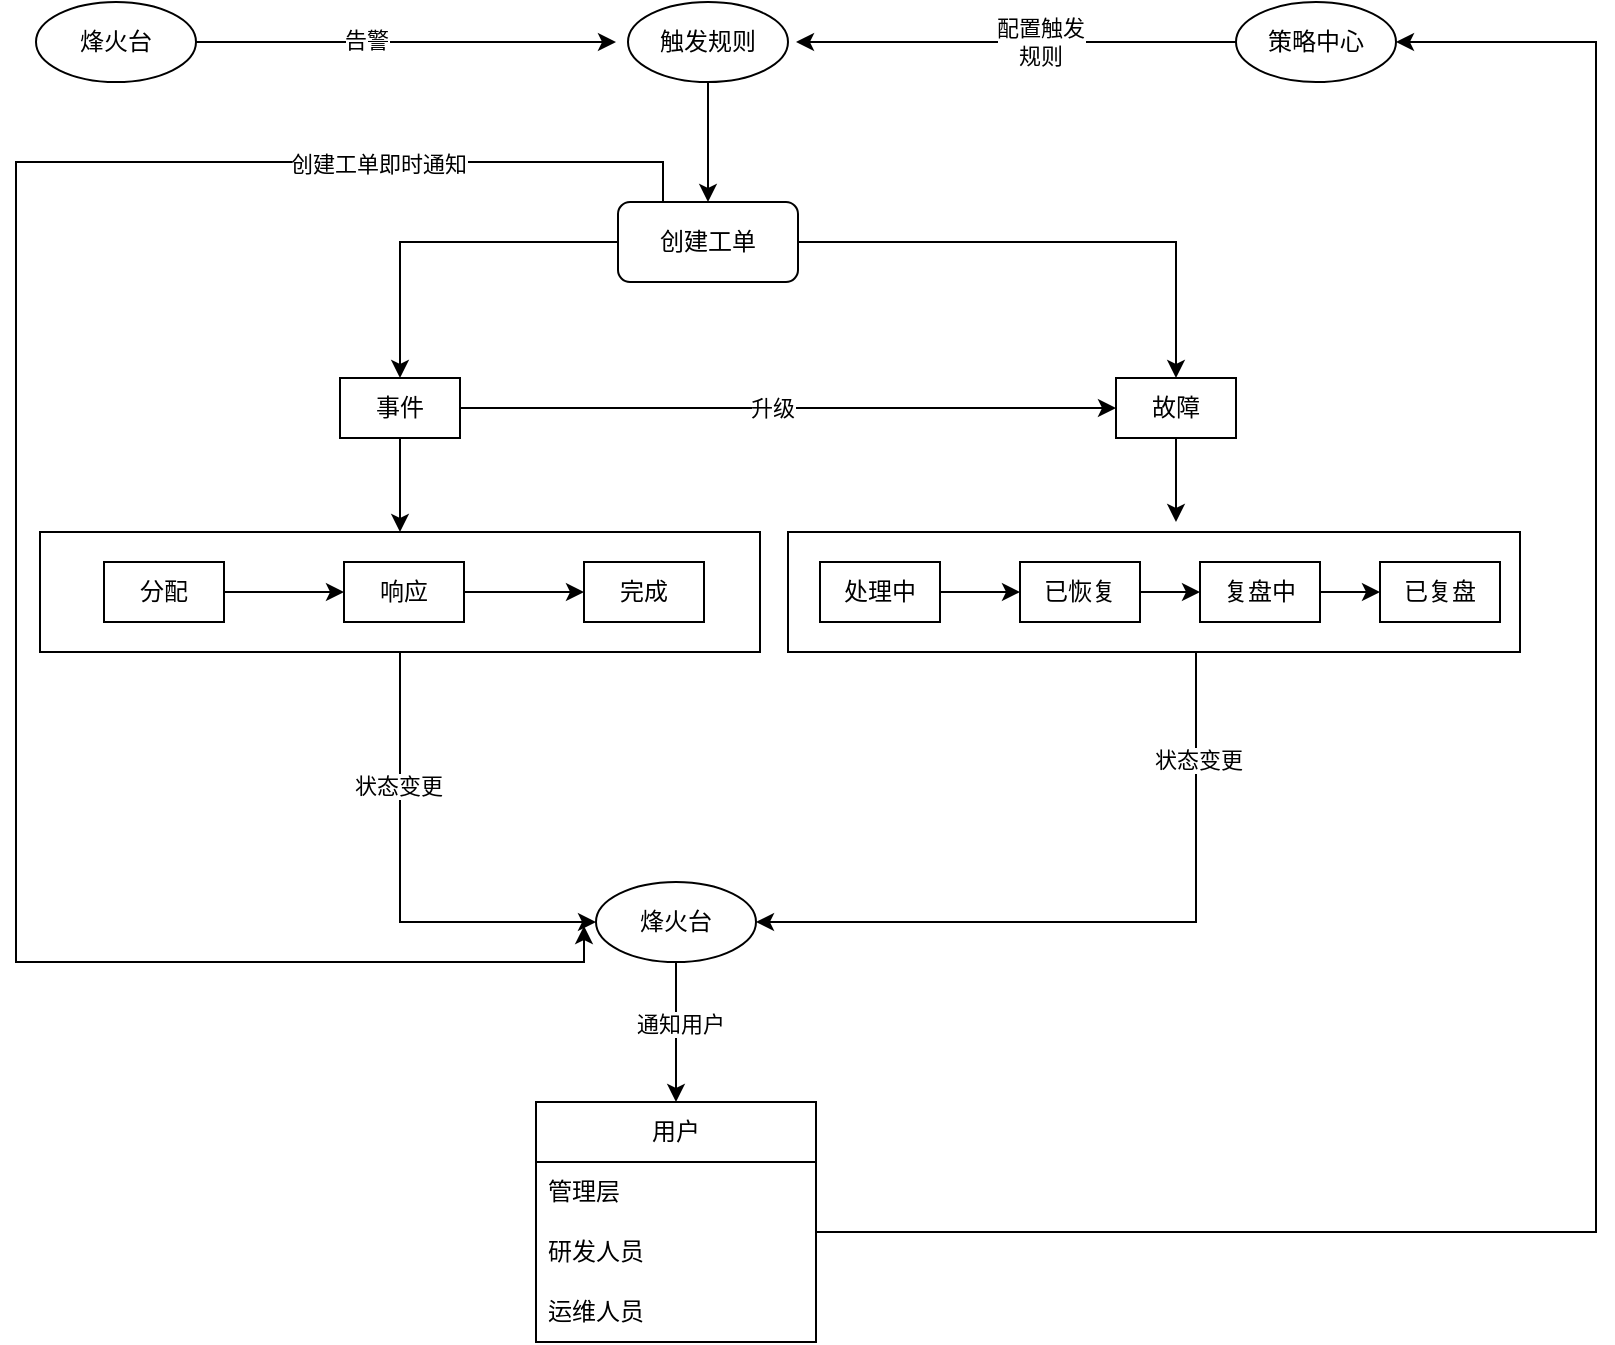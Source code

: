 <mxfile version="21.6.7" type="github">
  <diagram name="第 1 页" id="-WIHNXKfvVTFxInO3pld">
    <mxGraphModel dx="1434" dy="768" grid="1" gridSize="10" guides="1" tooltips="1" connect="1" arrows="1" fold="1" page="1" pageScale="1" pageWidth="827" pageHeight="1169" math="0" shadow="0">
      <root>
        <mxCell id="0" />
        <mxCell id="1" parent="0" />
        <mxCell id="OSD-rZQ_V-XbJ5NN2biw-43" value="用户" style="swimlane;fontStyle=0;childLayout=stackLayout;horizontal=1;startSize=30;horizontalStack=0;resizeParent=1;resizeParentMax=0;resizeLast=0;collapsible=1;marginBottom=0;whiteSpace=wrap;html=1;" parent="1" vertex="1">
          <mxGeometry x="280" y="570" width="140" height="120" as="geometry">
            <mxRectangle x="430" y="370" width="60" height="30" as="alternateBounds" />
          </mxGeometry>
        </mxCell>
        <mxCell id="OSD-rZQ_V-XbJ5NN2biw-44" value="管理层" style="text;strokeColor=none;fillColor=none;align=left;verticalAlign=middle;spacingLeft=4;spacingRight=4;overflow=hidden;points=[[0,0.5],[1,0.5]];portConstraint=eastwest;rotatable=0;whiteSpace=wrap;html=1;" parent="OSD-rZQ_V-XbJ5NN2biw-43" vertex="1">
          <mxGeometry y="30" width="140" height="30" as="geometry" />
        </mxCell>
        <mxCell id="OSD-rZQ_V-XbJ5NN2biw-45" value="研发人员" style="text;strokeColor=none;fillColor=none;align=left;verticalAlign=middle;spacingLeft=4;spacingRight=4;overflow=hidden;points=[[0,0.5],[1,0.5]];portConstraint=eastwest;rotatable=0;whiteSpace=wrap;html=1;" parent="OSD-rZQ_V-XbJ5NN2biw-43" vertex="1">
          <mxGeometry y="60" width="140" height="30" as="geometry" />
        </mxCell>
        <mxCell id="OSD-rZQ_V-XbJ5NN2biw-46" value="运维人员" style="text;strokeColor=none;fillColor=none;align=left;verticalAlign=middle;spacingLeft=4;spacingRight=4;overflow=hidden;points=[[0,0.5],[1,0.5]];portConstraint=eastwest;rotatable=0;whiteSpace=wrap;html=1;" parent="OSD-rZQ_V-XbJ5NN2biw-43" vertex="1">
          <mxGeometry y="90" width="140" height="30" as="geometry" />
        </mxCell>
        <mxCell id="OSD-rZQ_V-XbJ5NN2biw-78" style="edgeStyle=orthogonalEdgeStyle;rounded=0;orthogonalLoop=1;jettySize=auto;html=1;exitX=0.5;exitY=1;exitDx=0;exitDy=0;entryX=0.5;entryY=0;entryDx=0;entryDy=0;" parent="1" source="OSD-rZQ_V-XbJ5NN2biw-54" target="OSD-rZQ_V-XbJ5NN2biw-80" edge="1">
          <mxGeometry relative="1" as="geometry">
            <mxPoint x="366" y="107" as="targetPoint" />
          </mxGeometry>
        </mxCell>
        <mxCell id="OSD-rZQ_V-XbJ5NN2biw-54" value="触发规则" style="ellipse;whiteSpace=wrap;html=1;" parent="1" vertex="1">
          <mxGeometry x="326" y="20" width="80" height="40" as="geometry" />
        </mxCell>
        <mxCell id="oU1bLZ104cn8bty1seQJ-57" style="edgeStyle=orthogonalEdgeStyle;rounded=0;orthogonalLoop=1;jettySize=auto;html=1;exitX=0;exitY=0.5;exitDx=0;exitDy=0;" edge="1" parent="1" source="OSD-rZQ_V-XbJ5NN2biw-80" target="oU1bLZ104cn8bty1seQJ-31">
          <mxGeometry relative="1" as="geometry" />
        </mxCell>
        <mxCell id="oU1bLZ104cn8bty1seQJ-58" style="edgeStyle=orthogonalEdgeStyle;rounded=0;orthogonalLoop=1;jettySize=auto;html=1;exitX=1;exitY=0.5;exitDx=0;exitDy=0;entryX=0.5;entryY=0;entryDx=0;entryDy=0;" edge="1" parent="1" source="OSD-rZQ_V-XbJ5NN2biw-80" target="oU1bLZ104cn8bty1seQJ-33">
          <mxGeometry relative="1" as="geometry" />
        </mxCell>
        <mxCell id="oU1bLZ104cn8bty1seQJ-96" style="edgeStyle=orthogonalEdgeStyle;rounded=0;orthogonalLoop=1;jettySize=auto;html=1;exitX=0.25;exitY=0;exitDx=0;exitDy=0;entryX=-0.075;entryY=0.55;entryDx=0;entryDy=0;entryPerimeter=0;" edge="1" parent="1" source="OSD-rZQ_V-XbJ5NN2biw-80" target="oU1bLZ104cn8bty1seQJ-84">
          <mxGeometry relative="1" as="geometry">
            <Array as="points">
              <mxPoint x="344" y="100" />
              <mxPoint x="20" y="100" />
              <mxPoint x="20" y="500" />
              <mxPoint x="304" y="500" />
            </Array>
          </mxGeometry>
        </mxCell>
        <mxCell id="oU1bLZ104cn8bty1seQJ-97" value="创建工单即时通知" style="edgeLabel;html=1;align=center;verticalAlign=middle;resizable=0;points=[];" vertex="1" connectable="0" parent="oU1bLZ104cn8bty1seQJ-96">
          <mxGeometry x="-0.435" y="1" relative="1" as="geometry">
            <mxPoint x="133" as="offset" />
          </mxGeometry>
        </mxCell>
        <mxCell id="OSD-rZQ_V-XbJ5NN2biw-80" value="创建工单" style="rounded=1;whiteSpace=wrap;html=1;" parent="1" vertex="1">
          <mxGeometry x="321" y="120" width="90" height="40" as="geometry" />
        </mxCell>
        <mxCell id="AnqzCqNc_b7Of7x_9liy-7" style="edgeStyle=orthogonalEdgeStyle;rounded=0;orthogonalLoop=1;jettySize=auto;html=1;exitX=1;exitY=0.5;exitDx=0;exitDy=0;" parent="1" source="AnqzCqNc_b7Of7x_9liy-1" edge="1">
          <mxGeometry relative="1" as="geometry">
            <mxPoint x="320" y="40" as="targetPoint" />
          </mxGeometry>
        </mxCell>
        <mxCell id="QgTYGsUYSailKNq_mToX-21" value="告警" style="edgeLabel;html=1;align=center;verticalAlign=middle;resizable=0;points=[];" parent="AnqzCqNc_b7Of7x_9liy-7" vertex="1" connectable="0">
          <mxGeometry x="-0.194" y="1" relative="1" as="geometry">
            <mxPoint as="offset" />
          </mxGeometry>
        </mxCell>
        <mxCell id="AnqzCqNc_b7Of7x_9liy-1" value="烽火台" style="ellipse;whiteSpace=wrap;html=1;" parent="1" vertex="1">
          <mxGeometry x="30" y="20" width="80" height="40" as="geometry" />
        </mxCell>
        <mxCell id="AnqzCqNc_b7Of7x_9liy-6" style="edgeStyle=orthogonalEdgeStyle;rounded=0;orthogonalLoop=1;jettySize=auto;html=1;exitX=0;exitY=0.5;exitDx=0;exitDy=0;" parent="1" source="AnqzCqNc_b7Of7x_9liy-3" edge="1">
          <mxGeometry relative="1" as="geometry">
            <mxPoint x="410" y="40" as="targetPoint" />
          </mxGeometry>
        </mxCell>
        <mxCell id="QgTYGsUYSailKNq_mToX-22" value="配置触发&lt;br&gt;规则" style="edgeLabel;html=1;align=center;verticalAlign=middle;resizable=0;points=[];" parent="AnqzCqNc_b7Of7x_9liy-6" vertex="1" connectable="0">
          <mxGeometry x="-0.109" y="-3" relative="1" as="geometry">
            <mxPoint y="3" as="offset" />
          </mxGeometry>
        </mxCell>
        <mxCell id="AnqzCqNc_b7Of7x_9liy-3" value="策略中心" style="ellipse;whiteSpace=wrap;html=1;" parent="1" vertex="1">
          <mxGeometry x="630" y="20" width="80" height="40" as="geometry" />
        </mxCell>
        <mxCell id="AnqzCqNc_b7Of7x_9liy-4" style="edgeStyle=orthogonalEdgeStyle;rounded=0;orthogonalLoop=1;jettySize=auto;html=1;exitX=1;exitY=0.5;exitDx=0;exitDy=0;entryX=1;entryY=0.5;entryDx=0;entryDy=0;" parent="1" source="OSD-rZQ_V-XbJ5NN2biw-45" target="AnqzCqNc_b7Of7x_9liy-3" edge="1">
          <mxGeometry relative="1" as="geometry">
            <mxPoint x="800" y="50" as="targetPoint" />
            <Array as="points">
              <mxPoint x="810" y="635" />
              <mxPoint x="810" y="40" />
            </Array>
          </mxGeometry>
        </mxCell>
        <mxCell id="oU1bLZ104cn8bty1seQJ-29" style="edgeStyle=orthogonalEdgeStyle;rounded=0;orthogonalLoop=1;jettySize=auto;html=1;exitX=1;exitY=0.5;exitDx=0;exitDy=0;entryX=0;entryY=0.5;entryDx=0;entryDy=0;" edge="1" parent="1" source="oU1bLZ104cn8bty1seQJ-31" target="oU1bLZ104cn8bty1seQJ-33">
          <mxGeometry relative="1" as="geometry" />
        </mxCell>
        <mxCell id="oU1bLZ104cn8bty1seQJ-30" value="升级" style="edgeLabel;html=1;align=center;verticalAlign=middle;resizable=0;points=[];" vertex="1" connectable="0" parent="oU1bLZ104cn8bty1seQJ-29">
          <mxGeometry x="-0.055" y="-1" relative="1" as="geometry">
            <mxPoint x="1" y="-1" as="offset" />
          </mxGeometry>
        </mxCell>
        <mxCell id="oU1bLZ104cn8bty1seQJ-71" style="edgeStyle=orthogonalEdgeStyle;rounded=0;orthogonalLoop=1;jettySize=auto;html=1;exitX=0.5;exitY=1;exitDx=0;exitDy=0;entryX=0.5;entryY=0;entryDx=0;entryDy=0;" edge="1" parent="1" source="oU1bLZ104cn8bty1seQJ-31" target="oU1bLZ104cn8bty1seQJ-62">
          <mxGeometry relative="1" as="geometry" />
        </mxCell>
        <mxCell id="oU1bLZ104cn8bty1seQJ-31" value="事件" style="rounded=0;whiteSpace=wrap;html=1;" vertex="1" parent="1">
          <mxGeometry x="182" y="208" width="60" height="30" as="geometry" />
        </mxCell>
        <mxCell id="oU1bLZ104cn8bty1seQJ-101" style="edgeStyle=orthogonalEdgeStyle;rounded=0;orthogonalLoop=1;jettySize=auto;html=1;exitX=0.5;exitY=1;exitDx=0;exitDy=0;" edge="1" parent="1" source="oU1bLZ104cn8bty1seQJ-33">
          <mxGeometry relative="1" as="geometry">
            <mxPoint x="600" y="280" as="targetPoint" />
          </mxGeometry>
        </mxCell>
        <mxCell id="oU1bLZ104cn8bty1seQJ-33" value="故障" style="rounded=0;whiteSpace=wrap;html=1;" vertex="1" parent="1">
          <mxGeometry x="570" y="208" width="60" height="30" as="geometry" />
        </mxCell>
        <mxCell id="oU1bLZ104cn8bty1seQJ-70" value="" style="group" vertex="1" connectable="0" parent="1">
          <mxGeometry x="406" y="285" width="366" height="60" as="geometry" />
        </mxCell>
        <mxCell id="oU1bLZ104cn8bty1seQJ-69" value="" style="rounded=0;whiteSpace=wrap;html=1;movable=1;resizable=1;rotatable=1;deletable=1;editable=1;locked=0;connectable=1;" vertex="1" parent="oU1bLZ104cn8bty1seQJ-70">
          <mxGeometry width="366" height="60" as="geometry" />
        </mxCell>
        <mxCell id="oU1bLZ104cn8bty1seQJ-40" value="处理中" style="rounded=0;whiteSpace=wrap;html=1;" vertex="1" parent="oU1bLZ104cn8bty1seQJ-70">
          <mxGeometry x="16" y="15" width="60" height="30" as="geometry" />
        </mxCell>
        <mxCell id="oU1bLZ104cn8bty1seQJ-42" value="已恢复" style="rounded=0;whiteSpace=wrap;html=1;" vertex="1" parent="oU1bLZ104cn8bty1seQJ-70">
          <mxGeometry x="116" y="15" width="60" height="30" as="geometry" />
        </mxCell>
        <mxCell id="oU1bLZ104cn8bty1seQJ-44" value="复盘中" style="rounded=0;whiteSpace=wrap;html=1;" vertex="1" parent="oU1bLZ104cn8bty1seQJ-70">
          <mxGeometry x="206" y="15" width="60" height="30" as="geometry" />
        </mxCell>
        <mxCell id="oU1bLZ104cn8bty1seQJ-45" value="已复盘" style="rounded=0;whiteSpace=wrap;html=1;" vertex="1" parent="oU1bLZ104cn8bty1seQJ-70">
          <mxGeometry x="296" y="15" width="60" height="30" as="geometry" />
        </mxCell>
        <mxCell id="oU1bLZ104cn8bty1seQJ-39" style="edgeStyle=orthogonalEdgeStyle;rounded=0;orthogonalLoop=1;jettySize=auto;html=1;exitX=1;exitY=0.5;exitDx=0;exitDy=0;entryX=0;entryY=0.5;entryDx=0;entryDy=0;" edge="1" parent="oU1bLZ104cn8bty1seQJ-70" source="oU1bLZ104cn8bty1seQJ-40" target="oU1bLZ104cn8bty1seQJ-42">
          <mxGeometry relative="1" as="geometry" />
        </mxCell>
        <mxCell id="oU1bLZ104cn8bty1seQJ-65" style="edgeStyle=orthogonalEdgeStyle;rounded=0;orthogonalLoop=1;jettySize=auto;html=1;exitX=1;exitY=0.5;exitDx=0;exitDy=0;entryX=0;entryY=0.5;entryDx=0;entryDy=0;" edge="1" parent="oU1bLZ104cn8bty1seQJ-70" source="oU1bLZ104cn8bty1seQJ-42" target="oU1bLZ104cn8bty1seQJ-44">
          <mxGeometry relative="1" as="geometry" />
        </mxCell>
        <mxCell id="oU1bLZ104cn8bty1seQJ-68" style="edgeStyle=orthogonalEdgeStyle;rounded=0;orthogonalLoop=1;jettySize=auto;html=1;exitX=1;exitY=0.5;exitDx=0;exitDy=0;entryX=0;entryY=0.5;entryDx=0;entryDy=0;" edge="1" parent="oU1bLZ104cn8bty1seQJ-70" source="oU1bLZ104cn8bty1seQJ-44" target="oU1bLZ104cn8bty1seQJ-45">
          <mxGeometry relative="1" as="geometry" />
        </mxCell>
        <mxCell id="oU1bLZ104cn8bty1seQJ-74" value="" style="group" vertex="1" connectable="0" parent="1">
          <mxGeometry x="32" y="285" width="360" height="60" as="geometry" />
        </mxCell>
        <mxCell id="oU1bLZ104cn8bty1seQJ-62" value="" style="rounded=0;whiteSpace=wrap;html=1;" vertex="1" parent="oU1bLZ104cn8bty1seQJ-74">
          <mxGeometry width="360" height="60" as="geometry" />
        </mxCell>
        <mxCell id="oU1bLZ104cn8bty1seQJ-35" value="分配" style="rounded=0;whiteSpace=wrap;html=1;" vertex="1" parent="oU1bLZ104cn8bty1seQJ-74">
          <mxGeometry x="32" y="15" width="60" height="30" as="geometry" />
        </mxCell>
        <mxCell id="oU1bLZ104cn8bty1seQJ-37" value="响应" style="rounded=0;whiteSpace=wrap;html=1;" vertex="1" parent="oU1bLZ104cn8bty1seQJ-74">
          <mxGeometry x="152" y="15" width="60" height="30" as="geometry" />
        </mxCell>
        <mxCell id="oU1bLZ104cn8bty1seQJ-38" value="完成" style="rounded=0;whiteSpace=wrap;html=1;" vertex="1" parent="oU1bLZ104cn8bty1seQJ-74">
          <mxGeometry x="272" y="15" width="60" height="30" as="geometry" />
        </mxCell>
        <mxCell id="oU1bLZ104cn8bty1seQJ-34" style="edgeStyle=orthogonalEdgeStyle;rounded=0;orthogonalLoop=1;jettySize=auto;html=1;exitX=1;exitY=0.5;exitDx=0;exitDy=0;entryX=0;entryY=0.5;entryDx=0;entryDy=0;" edge="1" parent="oU1bLZ104cn8bty1seQJ-74" source="oU1bLZ104cn8bty1seQJ-35" target="oU1bLZ104cn8bty1seQJ-37">
          <mxGeometry relative="1" as="geometry" />
        </mxCell>
        <mxCell id="oU1bLZ104cn8bty1seQJ-36" style="edgeStyle=orthogonalEdgeStyle;rounded=0;orthogonalLoop=1;jettySize=auto;html=1;exitX=1;exitY=0.5;exitDx=0;exitDy=0;entryX=0;entryY=0.5;entryDx=0;entryDy=0;" edge="1" parent="oU1bLZ104cn8bty1seQJ-74" source="oU1bLZ104cn8bty1seQJ-37" target="oU1bLZ104cn8bty1seQJ-38">
          <mxGeometry relative="1" as="geometry" />
        </mxCell>
        <mxCell id="oU1bLZ104cn8bty1seQJ-98" style="edgeStyle=orthogonalEdgeStyle;rounded=0;orthogonalLoop=1;jettySize=auto;html=1;exitX=0.5;exitY=1;exitDx=0;exitDy=0;entryX=0.5;entryY=0;entryDx=0;entryDy=0;" edge="1" parent="1" source="oU1bLZ104cn8bty1seQJ-84" target="OSD-rZQ_V-XbJ5NN2biw-43">
          <mxGeometry relative="1" as="geometry" />
        </mxCell>
        <mxCell id="oU1bLZ104cn8bty1seQJ-99" value="通知用户" style="edgeLabel;html=1;align=center;verticalAlign=middle;resizable=0;points=[];" vertex="1" connectable="0" parent="oU1bLZ104cn8bty1seQJ-98">
          <mxGeometry x="-0.114" y="2" relative="1" as="geometry">
            <mxPoint as="offset" />
          </mxGeometry>
        </mxCell>
        <mxCell id="oU1bLZ104cn8bty1seQJ-84" value="烽火台" style="ellipse;whiteSpace=wrap;html=1;" vertex="1" parent="1">
          <mxGeometry x="310" y="460" width="80" height="40" as="geometry" />
        </mxCell>
        <mxCell id="oU1bLZ104cn8bty1seQJ-89" style="edgeStyle=orthogonalEdgeStyle;rounded=0;orthogonalLoop=1;jettySize=auto;html=1;exitX=0.5;exitY=1;exitDx=0;exitDy=0;entryX=0;entryY=0.5;entryDx=0;entryDy=0;" edge="1" parent="1" source="oU1bLZ104cn8bty1seQJ-62" target="oU1bLZ104cn8bty1seQJ-84">
          <mxGeometry relative="1" as="geometry" />
        </mxCell>
        <mxCell id="oU1bLZ104cn8bty1seQJ-92" value="状态变更" style="edgeLabel;html=1;align=center;verticalAlign=middle;resizable=0;points=[];" vertex="1" connectable="0" parent="oU1bLZ104cn8bty1seQJ-89">
          <mxGeometry x="-0.425" y="-1" relative="1" as="geometry">
            <mxPoint as="offset" />
          </mxGeometry>
        </mxCell>
        <mxCell id="oU1bLZ104cn8bty1seQJ-90" style="edgeStyle=orthogonalEdgeStyle;rounded=0;orthogonalLoop=1;jettySize=auto;html=1;exitX=0.5;exitY=1;exitDx=0;exitDy=0;entryX=1;entryY=0.5;entryDx=0;entryDy=0;" edge="1" parent="1" source="oU1bLZ104cn8bty1seQJ-69" target="oU1bLZ104cn8bty1seQJ-84">
          <mxGeometry relative="1" as="geometry">
            <Array as="points">
              <mxPoint x="610" y="345" />
              <mxPoint x="610" y="480" />
            </Array>
          </mxGeometry>
        </mxCell>
        <mxCell id="oU1bLZ104cn8bty1seQJ-93" value="状态变更" style="edgeLabel;html=1;align=center;verticalAlign=middle;resizable=0;points=[];" vertex="1" connectable="0" parent="oU1bLZ104cn8bty1seQJ-90">
          <mxGeometry x="-0.605" y="1" relative="1" as="geometry">
            <mxPoint as="offset" />
          </mxGeometry>
        </mxCell>
      </root>
    </mxGraphModel>
  </diagram>
</mxfile>

